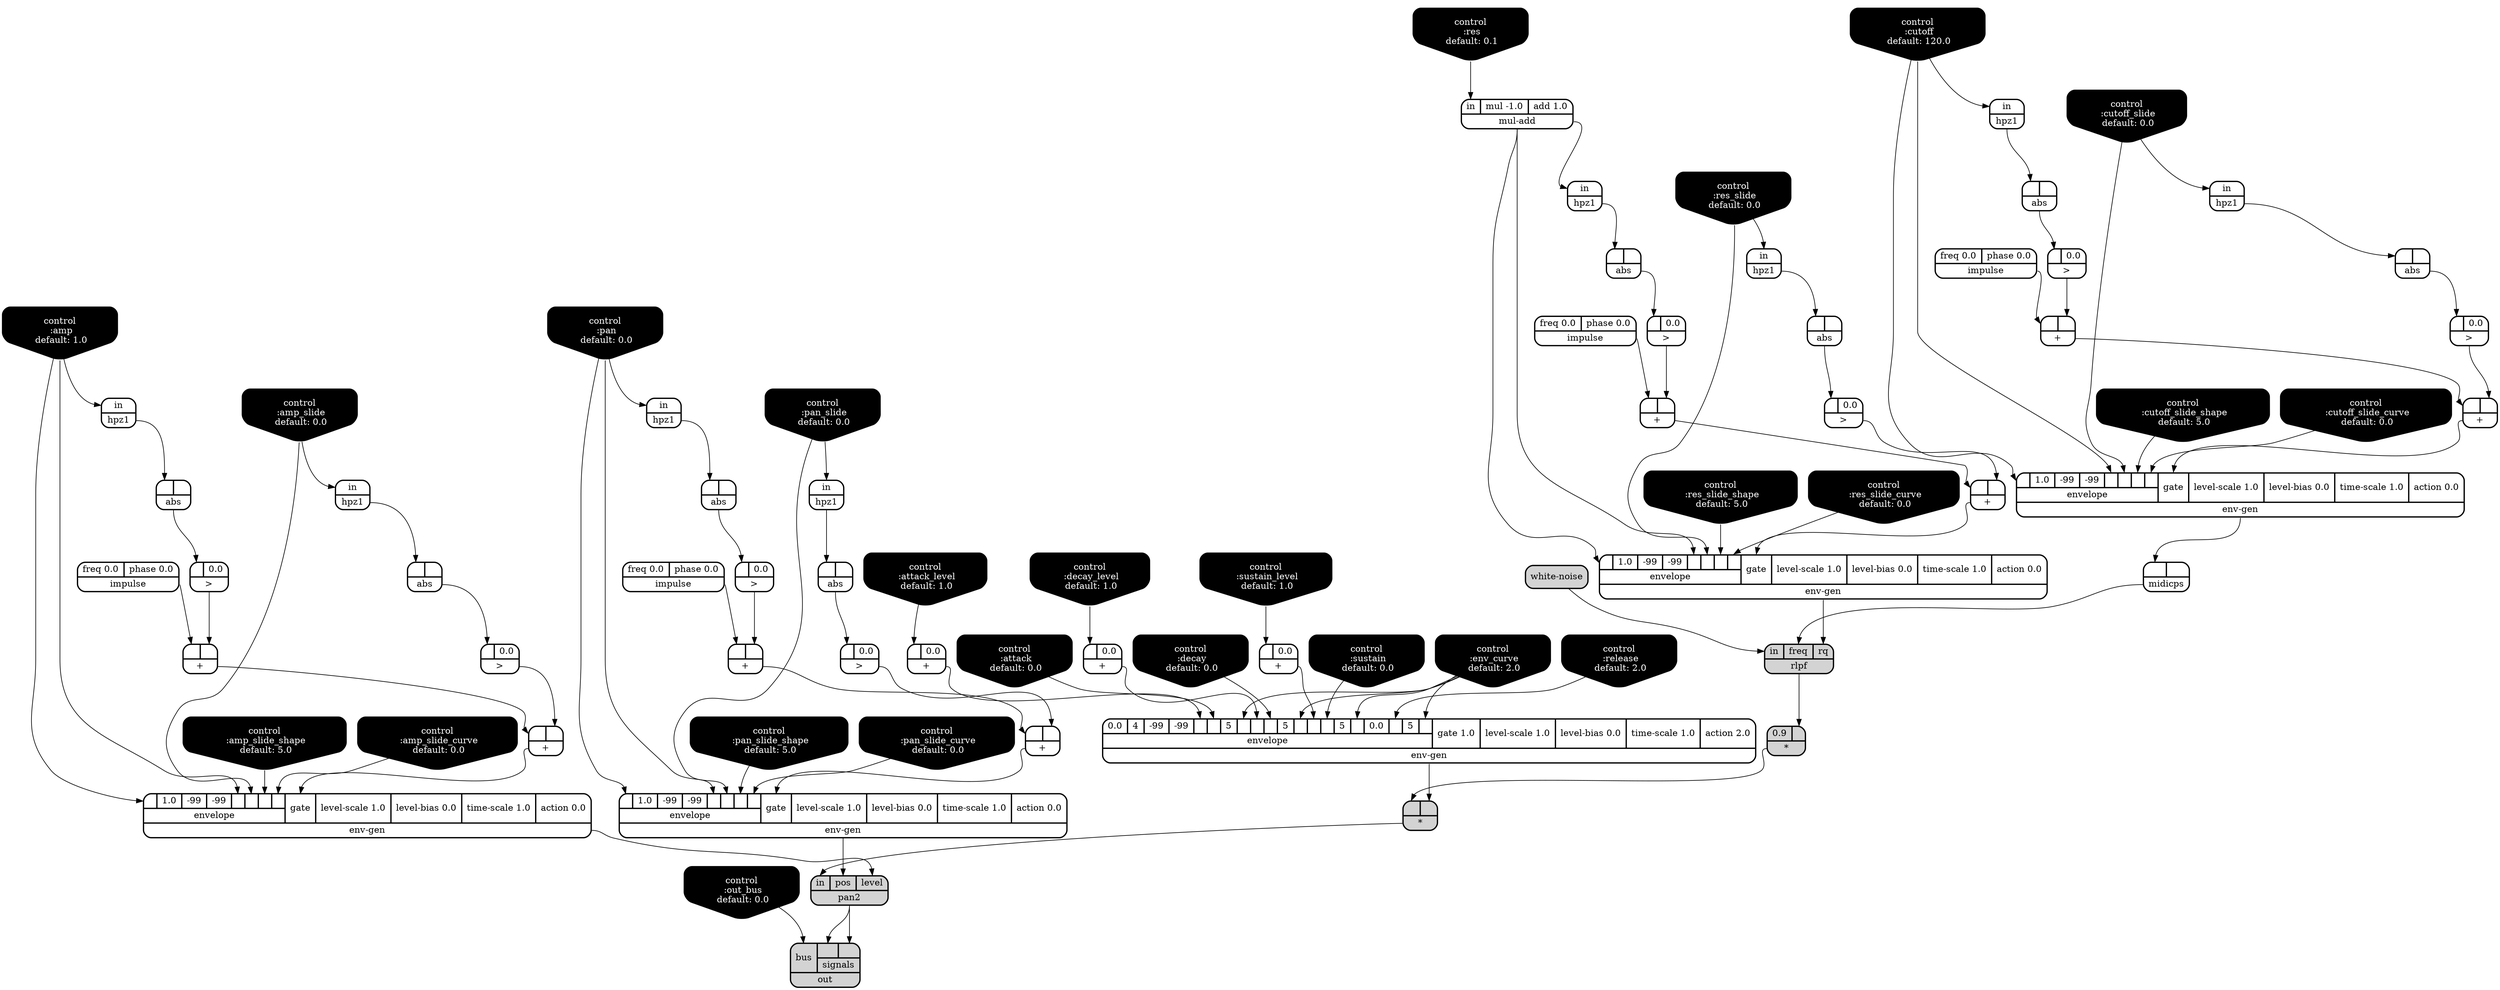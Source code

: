 digraph synthdef {
49 [label = "{{ <a> 0.9|<b> } |<__UG_NAME__>* }" style="filled, bold, rounded"  shape=record rankdir=LR];
54 [label = "{{ <a> |<b> } |<__UG_NAME__>* }" style="filled, bold, rounded"  shape=record rankdir=LR];
33 [label = "{{ <a> |<b> } |<__UG_NAME__>+ }" style="bold, rounded" shape=record rankdir=LR];
37 [label = "{{ <a> |<b> } |<__UG_NAME__>+ }" style="bold, rounded" shape=record rankdir=LR];
42 [label = "{{ <a> |<b> } |<__UG_NAME__>+ }" style="bold, rounded" shape=record rankdir=LR];
46 [label = "{{ <a> |<b> } |<__UG_NAME__>+ }" style="bold, rounded" shape=record rankdir=LR];
50 [label = "{{ <a> |<b> 0.0} |<__UG_NAME__>+ }" style="bold, rounded" shape=record rankdir=LR];
51 [label = "{{ <a> |<b> 0.0} |<__UG_NAME__>+ }" style="bold, rounded" shape=record rankdir=LR];
52 [label = "{{ <a> |<b> 0.0} |<__UG_NAME__>+ }" style="bold, rounded" shape=record rankdir=LR];
59 [label = "{{ <a> |<b> } |<__UG_NAME__>+ }" style="bold, rounded" shape=record rankdir=LR];
63 [label = "{{ <a> |<b> } |<__UG_NAME__>+ }" style="bold, rounded" shape=record rankdir=LR];
69 [label = "{{ <a> |<b> } |<__UG_NAME__>+ }" style="bold, rounded" shape=record rankdir=LR];
73 [label = "{{ <a> |<b> } |<__UG_NAME__>+ }" style="bold, rounded" shape=record rankdir=LR];
32 [label = "{{ <a> |<b> 0.0} |<__UG_NAME__>\> }" style="bold, rounded" shape=record rankdir=LR];
36 [label = "{{ <a> |<b> 0.0} |<__UG_NAME__>\> }" style="bold, rounded" shape=record rankdir=LR];
41 [label = "{{ <a> |<b> 0.0} |<__UG_NAME__>\> }" style="bold, rounded" shape=record rankdir=LR];
45 [label = "{{ <a> |<b> 0.0} |<__UG_NAME__>\> }" style="bold, rounded" shape=record rankdir=LR];
58 [label = "{{ <a> |<b> 0.0} |<__UG_NAME__>\> }" style="bold, rounded" shape=record rankdir=LR];
62 [label = "{{ <a> |<b> 0.0} |<__UG_NAME__>\> }" style="bold, rounded" shape=record rankdir=LR];
67 [label = "{{ <a> |<b> 0.0} |<__UG_NAME__>\> }" style="bold, rounded" shape=record rankdir=LR];
72 [label = "{{ <a> |<b> 0.0} |<__UG_NAME__>\> }" style="bold, rounded" shape=record rankdir=LR];
27 [label = "{{ <a> |<b> } |<__UG_NAME__>abs }" style="bold, rounded" shape=record rankdir=LR];
31 [label = "{{ <a> |<b> } |<__UG_NAME__>abs }" style="bold, rounded" shape=record rankdir=LR];
35 [label = "{{ <a> |<b> } |<__UG_NAME__>abs }" style="bold, rounded" shape=record rankdir=LR];
44 [label = "{{ <a> |<b> } |<__UG_NAME__>abs }" style="bold, rounded" shape=record rankdir=LR];
57 [label = "{{ <a> |<b> } |<__UG_NAME__>abs }" style="bold, rounded" shape=record rankdir=LR];
61 [label = "{{ <a> |<b> } |<__UG_NAME__>abs }" style="bold, rounded" shape=record rankdir=LR];
66 [label = "{{ <a> |<b> } |<__UG_NAME__>abs }" style="bold, rounded" shape=record rankdir=LR];
71 [label = "{{ <a> |<b> } |<__UG_NAME__>abs }" style="bold, rounded" shape=record rankdir=LR];
0 [label = "control
 :amp
 default: 1.0" shape=invhouse style="rounded, filled, bold" fillcolor=black fontcolor=white ]; 
1 [label = "control
 :amp_slide
 default: 0.0" shape=invhouse style="rounded, filled, bold" fillcolor=black fontcolor=white ]; 
2 [label = "control
 :amp_slide_shape
 default: 5.0" shape=invhouse style="rounded, filled, bold" fillcolor=black fontcolor=white ]; 
3 [label = "control
 :amp_slide_curve
 default: 0.0" shape=invhouse style="rounded, filled, bold" fillcolor=black fontcolor=white ]; 
4 [label = "control
 :pan
 default: 0.0" shape=invhouse style="rounded, filled, bold" fillcolor=black fontcolor=white ]; 
5 [label = "control
 :pan_slide
 default: 0.0" shape=invhouse style="rounded, filled, bold" fillcolor=black fontcolor=white ]; 
6 [label = "control
 :pan_slide_shape
 default: 5.0" shape=invhouse style="rounded, filled, bold" fillcolor=black fontcolor=white ]; 
7 [label = "control
 :pan_slide_curve
 default: 0.0" shape=invhouse style="rounded, filled, bold" fillcolor=black fontcolor=white ]; 
8 [label = "control
 :attack
 default: 0.0" shape=invhouse style="rounded, filled, bold" fillcolor=black fontcolor=white ]; 
9 [label = "control
 :sustain
 default: 0.0" shape=invhouse style="rounded, filled, bold" fillcolor=black fontcolor=white ]; 
10 [label = "control
 :decay
 default: 0.0" shape=invhouse style="rounded, filled, bold" fillcolor=black fontcolor=white ]; 
11 [label = "control
 :release
 default: 2.0" shape=invhouse style="rounded, filled, bold" fillcolor=black fontcolor=white ]; 
12 [label = "control
 :attack_level
 default: 1.0" shape=invhouse style="rounded, filled, bold" fillcolor=black fontcolor=white ]; 
13 [label = "control
 :decay_level
 default: 1.0" shape=invhouse style="rounded, filled, bold" fillcolor=black fontcolor=white ]; 
14 [label = "control
 :sustain_level
 default: 1.0" shape=invhouse style="rounded, filled, bold" fillcolor=black fontcolor=white ]; 
15 [label = "control
 :env_curve
 default: 2.0" shape=invhouse style="rounded, filled, bold" fillcolor=black fontcolor=white ]; 
16 [label = "control
 :cutoff
 default: 120.0" shape=invhouse style="rounded, filled, bold" fillcolor=black fontcolor=white ]; 
17 [label = "control
 :cutoff_slide
 default: 0.0" shape=invhouse style="rounded, filled, bold" fillcolor=black fontcolor=white ]; 
18 [label = "control
 :cutoff_slide_shape
 default: 5.0" shape=invhouse style="rounded, filled, bold" fillcolor=black fontcolor=white ]; 
19 [label = "control
 :cutoff_slide_curve
 default: 0.0" shape=invhouse style="rounded, filled, bold" fillcolor=black fontcolor=white ]; 
20 [label = "control
 :res
 default: 0.1" shape=invhouse style="rounded, filled, bold" fillcolor=black fontcolor=white ]; 
21 [label = "control
 :res_slide
 default: 0.0" shape=invhouse style="rounded, filled, bold" fillcolor=black fontcolor=white ]; 
22 [label = "control
 :res_slide_shape
 default: 5.0" shape=invhouse style="rounded, filled, bold" fillcolor=black fontcolor=white ]; 
23 [label = "control
 :res_slide_curve
 default: 0.0" shape=invhouse style="rounded, filled, bold" fillcolor=black fontcolor=white ]; 
24 [label = "control
 :out_bus
 default: 0.0" shape=invhouse style="rounded, filled, bold" fillcolor=black fontcolor=white ]; 
38 [label = "{{ {{<envelope___control___0>|1.0|-99|-99|<envelope___control___4>|<envelope___control___5>|<envelope___control___6>|<envelope___control___7>}|envelope}|<gate> gate|<level____scale> level-scale 1.0|<level____bias> level-bias 0.0|<time____scale> time-scale 1.0|<action> action 0.0} |<__UG_NAME__>env-gen }" style="bold, rounded" shape=record rankdir=LR];
47 [label = "{{ {{<envelope___mul____add___0>|1.0|-99|-99|<envelope___mul____add___4>|<envelope___control___5>|<envelope___control___6>|<envelope___control___7>}|envelope}|<gate> gate|<level____scale> level-scale 1.0|<level____bias> level-bias 0.0|<time____scale> time-scale 1.0|<action> action 0.0} |<__UG_NAME__>env-gen }" style="bold, rounded" shape=record rankdir=LR];
53 [label = "{{ {{0.0|4|-99|-99|<envelope___binary____op____u____gen___4>|<envelope___control___5>|5|<envelope___control___7>|<envelope___binary____op____u____gen___8>|<envelope___control___9>|5|<envelope___control___11>|<envelope___binary____op____u____gen___12>|<envelope___control___13>|5|<envelope___control___15>|0.0|<envelope___control___17>|5|<envelope___control___19>}|envelope}|<gate> gate 1.0|<level____scale> level-scale 1.0|<level____bias> level-bias 0.0|<time____scale> time-scale 1.0|<action> action 2.0} |<__UG_NAME__>env-gen }" style="bold, rounded" shape=record rankdir=LR];
64 [label = "{{ {{<envelope___control___0>|1.0|-99|-99|<envelope___control___4>|<envelope___control___5>|<envelope___control___6>|<envelope___control___7>}|envelope}|<gate> gate|<level____scale> level-scale 1.0|<level____bias> level-bias 0.0|<time____scale> time-scale 1.0|<action> action 0.0} |<__UG_NAME__>env-gen }" style="bold, rounded" shape=record rankdir=LR];
74 [label = "{{ {{<envelope___control___0>|1.0|-99|-99|<envelope___control___4>|<envelope___control___5>|<envelope___control___6>|<envelope___control___7>}|envelope}|<gate> gate|<level____scale> level-scale 1.0|<level____bias> level-bias 0.0|<time____scale> time-scale 1.0|<action> action 0.0} |<__UG_NAME__>env-gen }" style="bold, rounded" shape=record rankdir=LR];
26 [label = "{{ <in> in} |<__UG_NAME__>hpz1 }" style="bold, rounded" shape=record rankdir=LR];
30 [label = "{{ <in> in} |<__UG_NAME__>hpz1 }" style="bold, rounded" shape=record rankdir=LR];
34 [label = "{{ <in> in} |<__UG_NAME__>hpz1 }" style="bold, rounded" shape=record rankdir=LR];
43 [label = "{{ <in> in} |<__UG_NAME__>hpz1 }" style="bold, rounded" shape=record rankdir=LR];
56 [label = "{{ <in> in} |<__UG_NAME__>hpz1 }" style="bold, rounded" shape=record rankdir=LR];
60 [label = "{{ <in> in} |<__UG_NAME__>hpz1 }" style="bold, rounded" shape=record rankdir=LR];
65 [label = "{{ <in> in} |<__UG_NAME__>hpz1 }" style="bold, rounded" shape=record rankdir=LR];
70 [label = "{{ <in> in} |<__UG_NAME__>hpz1 }" style="bold, rounded" shape=record rankdir=LR];
29 [label = "{{ <freq> freq 0.0|<phase> phase 0.0} |<__UG_NAME__>impulse }" style="bold, rounded" shape=record rankdir=LR];
40 [label = "{{ <freq> freq 0.0|<phase> phase 0.0} |<__UG_NAME__>impulse }" style="bold, rounded" shape=record rankdir=LR];
55 [label = "{{ <freq> freq 0.0|<phase> phase 0.0} |<__UG_NAME__>impulse }" style="bold, rounded" shape=record rankdir=LR];
68 [label = "{{ <freq> freq 0.0|<phase> phase 0.0} |<__UG_NAME__>impulse }" style="bold, rounded" shape=record rankdir=LR];
39 [label = "{{ <a> |<b> } |<__UG_NAME__>midicps }" style="bold, rounded" shape=record rankdir=LR];
25 [label = "{{ <in> in|<mul> mul -1.0|<add> add 1.0} |<__UG_NAME__>mul-add }" style="bold, rounded" shape=record rankdir=LR];
76 [label = "{{ <bus> bus|{{<signals___pan2___0>|<signals___pan2___1>}|signals}} |<__UG_NAME__>out }" style="filled, bold, rounded"  shape=record rankdir=LR];
75 [label = "{{ <in> in|<pos> pos|<level> level} |<__UG_NAME__>pan2 }" style="filled, bold, rounded"  shape=record rankdir=LR];
48 [label = "{{ <in> in|<freq> freq|<rq> rq} |<__UG_NAME__>rlpf }" style="filled, bold, rounded"  shape=record rankdir=LR];
28 [label = "{<__UG_NAME__>white-noise }" style="filled, bold, rounded"  shape=record rankdir=LR];

48:__UG_NAME__ -> 49:b ;
53:__UG_NAME__ -> 54:b ;
49:__UG_NAME__ -> 54:a ;
32:__UG_NAME__ -> 33:b ;
29:__UG_NAME__ -> 33:a ;
36:__UG_NAME__ -> 37:b ;
33:__UG_NAME__ -> 37:a ;
41:__UG_NAME__ -> 42:b ;
40:__UG_NAME__ -> 42:a ;
45:__UG_NAME__ -> 46:b ;
42:__UG_NAME__ -> 46:a ;
12:__UG_NAME__ -> 50:a ;
13:__UG_NAME__ -> 51:a ;
14:__UG_NAME__ -> 52:a ;
58:__UG_NAME__ -> 59:b ;
55:__UG_NAME__ -> 59:a ;
62:__UG_NAME__ -> 63:b ;
59:__UG_NAME__ -> 63:a ;
67:__UG_NAME__ -> 69:b ;
68:__UG_NAME__ -> 69:a ;
72:__UG_NAME__ -> 73:b ;
69:__UG_NAME__ -> 73:a ;
31:__UG_NAME__ -> 32:a ;
35:__UG_NAME__ -> 36:a ;
27:__UG_NAME__ -> 41:a ;
44:__UG_NAME__ -> 45:a ;
57:__UG_NAME__ -> 58:a ;
61:__UG_NAME__ -> 62:a ;
66:__UG_NAME__ -> 67:a ;
71:__UG_NAME__ -> 72:a ;
26:__UG_NAME__ -> 27:a ;
30:__UG_NAME__ -> 31:a ;
34:__UG_NAME__ -> 35:a ;
43:__UG_NAME__ -> 44:a ;
56:__UG_NAME__ -> 57:a ;
60:__UG_NAME__ -> 61:a ;
65:__UG_NAME__ -> 66:a ;
70:__UG_NAME__ -> 71:a ;
37:__UG_NAME__ -> 38:gate ;
16:__UG_NAME__ -> 38:envelope___control___0 ;
16:__UG_NAME__ -> 38:envelope___control___4 ;
17:__UG_NAME__ -> 38:envelope___control___5 ;
18:__UG_NAME__ -> 38:envelope___control___6 ;
19:__UG_NAME__ -> 38:envelope___control___7 ;
46:__UG_NAME__ -> 47:gate ;
25:__UG_NAME__ -> 47:envelope___mul____add___0 ;
25:__UG_NAME__ -> 47:envelope___mul____add___4 ;
21:__UG_NAME__ -> 47:envelope___control___5 ;
22:__UG_NAME__ -> 47:envelope___control___6 ;
23:__UG_NAME__ -> 47:envelope___control___7 ;
50:__UG_NAME__ -> 53:envelope___binary____op____u____gen___4 ;
8:__UG_NAME__ -> 53:envelope___control___5 ;
15:__UG_NAME__ -> 53:envelope___control___7 ;
51:__UG_NAME__ -> 53:envelope___binary____op____u____gen___8 ;
10:__UG_NAME__ -> 53:envelope___control___9 ;
15:__UG_NAME__ -> 53:envelope___control___11 ;
52:__UG_NAME__ -> 53:envelope___binary____op____u____gen___12 ;
9:__UG_NAME__ -> 53:envelope___control___13 ;
15:__UG_NAME__ -> 53:envelope___control___15 ;
11:__UG_NAME__ -> 53:envelope___control___17 ;
15:__UG_NAME__ -> 53:envelope___control___19 ;
63:__UG_NAME__ -> 64:gate ;
0:__UG_NAME__ -> 64:envelope___control___0 ;
0:__UG_NAME__ -> 64:envelope___control___4 ;
1:__UG_NAME__ -> 64:envelope___control___5 ;
2:__UG_NAME__ -> 64:envelope___control___6 ;
3:__UG_NAME__ -> 64:envelope___control___7 ;
73:__UG_NAME__ -> 74:gate ;
4:__UG_NAME__ -> 74:envelope___control___0 ;
4:__UG_NAME__ -> 74:envelope___control___4 ;
5:__UG_NAME__ -> 74:envelope___control___5 ;
6:__UG_NAME__ -> 74:envelope___control___6 ;
7:__UG_NAME__ -> 74:envelope___control___7 ;
25:__UG_NAME__ -> 26:in ;
16:__UG_NAME__ -> 30:in ;
17:__UG_NAME__ -> 34:in ;
21:__UG_NAME__ -> 43:in ;
0:__UG_NAME__ -> 56:in ;
1:__UG_NAME__ -> 60:in ;
4:__UG_NAME__ -> 65:in ;
5:__UG_NAME__ -> 70:in ;
38:__UG_NAME__ -> 39:a ;
20:__UG_NAME__ -> 25:in ;
75:__UG_NAME__ -> 76:signals___pan2___0 ;
75:__UG_NAME__ -> 76:signals___pan2___1 ;
24:__UG_NAME__ -> 76:bus ;
64:__UG_NAME__ -> 75:level ;
74:__UG_NAME__ -> 75:pos ;
54:__UG_NAME__ -> 75:in ;
47:__UG_NAME__ -> 48:rq ;
39:__UG_NAME__ -> 48:freq ;
28:__UG_NAME__ -> 48:in ;

}